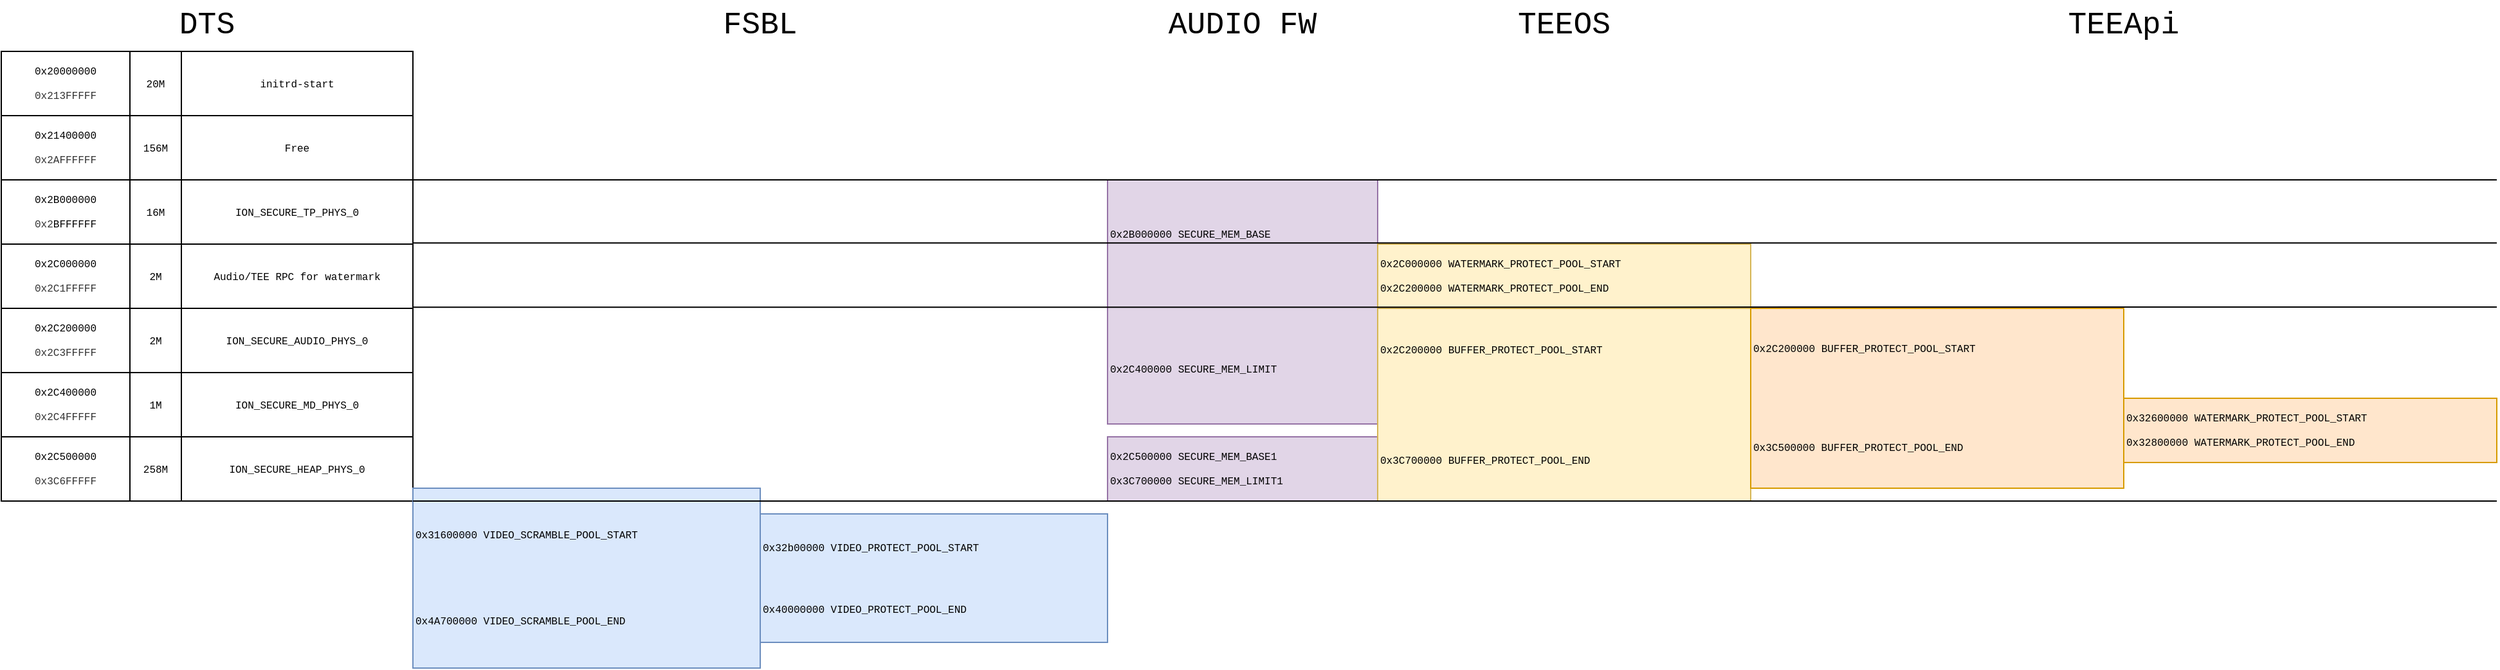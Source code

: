 <mxfile version="13.6.2" type="github">
  <diagram id="UTyAhirFjyfTks6gn7U7" name="Page-1">
    <mxGraphModel dx="1694" dy="976" grid="1" gridSize="10" guides="1" tooltips="1" connect="1" arrows="1" fold="1" page="1" pageScale="1" pageWidth="4681" pageHeight="3300" math="0" shadow="0">
      <root>
        <mxCell id="0" />
        <mxCell id="1" parent="0" />
        <mxCell id="6BlfWYlAVQmWLPlQeWkO-1" value="0x20000000&lt;br style=&quot;font-size: 8px;&quot;&gt;&lt;br style=&quot;font-size: 8px;&quot;&gt;&lt;span style=&quot;color: rgb(51, 51, 51); font-size: 8px; text-align: left; background-color: rgb(255, 255, 255);&quot;&gt;0x&lt;/span&gt;&lt;font color=&quot;#333333&quot; style=&quot;font-size: 8px;&quot;&gt;213FFFFF&lt;/font&gt;" style="rounded=0;whiteSpace=wrap;html=1;fontSize=8;fontFamily=Courier New;" vertex="1" parent="1">
          <mxGeometry x="40" y="40" width="100" height="50" as="geometry" />
        </mxCell>
        <mxCell id="6BlfWYlAVQmWLPlQeWkO-2" value="initrd-start" style="rounded=0;whiteSpace=wrap;html=1;fontFamily=Courier New;fontSize=8;" vertex="1" parent="1">
          <mxGeometry x="180" y="40" width="180" height="50" as="geometry" />
        </mxCell>
        <mxCell id="6BlfWYlAVQmWLPlQeWkO-3" value="20M" style="rounded=0;whiteSpace=wrap;html=1;fontSize=8;fontFamily=Courier New;" vertex="1" parent="1">
          <mxGeometry x="140" y="40" width="40" height="50" as="geometry" />
        </mxCell>
        <mxCell id="6BlfWYlAVQmWLPlQeWkO-4" value="0x2B000000&lt;br style=&quot;font-size: 8px;&quot;&gt;&lt;br style=&quot;font-size: 8px;&quot;&gt;&lt;span style=&quot;color: rgb(51, 51, 51); font-size: 8px; text-align: left; background-color: rgb(255, 255, 255);&quot;&gt;0x&lt;/span&gt;&lt;font color=&quot;#333333&quot; style=&quot;font-size: 8px;&quot;&gt;2&lt;/font&gt;BFFFFFF" style="rounded=0;whiteSpace=wrap;html=1;fontSize=8;fontFamily=Courier New;" vertex="1" parent="1">
          <mxGeometry x="40" y="140" width="100" height="50" as="geometry" />
        </mxCell>
        <mxCell id="6BlfWYlAVQmWLPlQeWkO-5" value="16M" style="rounded=0;whiteSpace=wrap;html=1;fontSize=8;fontFamily=Courier New;" vertex="1" parent="1">
          <mxGeometry x="140" y="140" width="40" height="50" as="geometry" />
        </mxCell>
        <mxCell id="6BlfWYlAVQmWLPlQeWkO-6" value="ION_SECURE_TP_PHYS_0" style="rounded=0;whiteSpace=wrap;html=1;fontFamily=Courier New;fontSize=8;" vertex="1" parent="1">
          <mxGeometry x="180" y="140" width="180" height="50" as="geometry" />
        </mxCell>
        <mxCell id="6BlfWYlAVQmWLPlQeWkO-7" value="0x2C000000&lt;br style=&quot;font-size: 8px;&quot;&gt;&lt;br style=&quot;font-size: 8px;&quot;&gt;&lt;span style=&quot;color: rgb(51, 51, 51); font-size: 8px; text-align: left; background-color: rgb(255, 255, 255);&quot;&gt;0x&lt;/span&gt;&lt;font color=&quot;#333333&quot; style=&quot;font-size: 8px;&quot;&gt;2C1FFFFF&lt;/font&gt;" style="rounded=0;whiteSpace=wrap;html=1;fontSize=8;fontFamily=Courier New;" vertex="1" parent="1">
          <mxGeometry x="40" y="190" width="100" height="50" as="geometry" />
        </mxCell>
        <mxCell id="6BlfWYlAVQmWLPlQeWkO-8" value="2M" style="rounded=0;whiteSpace=wrap;html=1;fontSize=8;fontFamily=Courier New;" vertex="1" parent="1">
          <mxGeometry x="140" y="190" width="40" height="50" as="geometry" />
        </mxCell>
        <mxCell id="6BlfWYlAVQmWLPlQeWkO-9" value="&lt;span style=&quot;font-size: 8px;&quot;&gt;Audio/TEE RPC for watermark&lt;span style=&quot;font-size: 8px;&quot;&gt;	&lt;/span&gt;&lt;/span&gt;" style="rounded=0;whiteSpace=wrap;html=1;fontFamily=Courier New;fontSize=8;" vertex="1" parent="1">
          <mxGeometry x="180" y="190" width="180" height="50" as="geometry" />
        </mxCell>
        <mxCell id="6BlfWYlAVQmWLPlQeWkO-10" value="0x2C200000&lt;br style=&quot;font-size: 8px;&quot;&gt;&lt;br style=&quot;font-size: 8px;&quot;&gt;&lt;span style=&quot;color: rgb(51, 51, 51); font-size: 8px; text-align: left; background-color: rgb(255, 255, 255);&quot;&gt;0x&lt;/span&gt;&lt;font color=&quot;#333333&quot; style=&quot;font-size: 8px;&quot;&gt;2C3FFFFF&lt;/font&gt;" style="rounded=0;whiteSpace=wrap;html=1;fontSize=8;fontFamily=Courier New;" vertex="1" parent="1">
          <mxGeometry x="40" y="240" width="100" height="50" as="geometry" />
        </mxCell>
        <mxCell id="6BlfWYlAVQmWLPlQeWkO-11" value="2M" style="rounded=0;whiteSpace=wrap;html=1;fontSize=8;fontFamily=Courier New;" vertex="1" parent="1">
          <mxGeometry x="140" y="240" width="40" height="50" as="geometry" />
        </mxCell>
        <mxCell id="6BlfWYlAVQmWLPlQeWkO-12" value="&lt;span style=&quot;font-size: 8px;&quot;&gt;ION_SECURE_AUDIO_PHYS_0&lt;span style=&quot;font-size: 8px;&quot;&gt;	&lt;/span&gt;&lt;/span&gt;" style="rounded=0;whiteSpace=wrap;html=1;fontFamily=Courier New;fontSize=8;" vertex="1" parent="1">
          <mxGeometry x="180" y="240" width="180" height="50" as="geometry" />
        </mxCell>
        <mxCell id="6BlfWYlAVQmWLPlQeWkO-13" value="0x2C400000&lt;br style=&quot;font-size: 8px;&quot;&gt;&lt;br style=&quot;font-size: 8px;&quot;&gt;&lt;span style=&quot;color: rgb(51, 51, 51); font-size: 8px; text-align: left; background-color: rgb(255, 255, 255);&quot;&gt;0x&lt;/span&gt;&lt;font color=&quot;#333333&quot; style=&quot;font-size: 8px;&quot;&gt;2C4FFFFF&lt;/font&gt;" style="rounded=0;whiteSpace=wrap;html=1;fontSize=8;fontFamily=Courier New;" vertex="1" parent="1">
          <mxGeometry x="40" y="290" width="100" height="50" as="geometry" />
        </mxCell>
        <mxCell id="6BlfWYlAVQmWLPlQeWkO-14" value="1M" style="rounded=0;whiteSpace=wrap;html=1;fontSize=8;fontFamily=Courier New;" vertex="1" parent="1">
          <mxGeometry x="140" y="290" width="40" height="50" as="geometry" />
        </mxCell>
        <mxCell id="6BlfWYlAVQmWLPlQeWkO-15" value="&lt;span style=&quot;font-size: 8px;&quot;&gt;ION_SECURE_MD_PHYS_0&lt;span style=&quot;font-size: 8px;&quot;&gt;	&lt;/span&gt;&lt;/span&gt;" style="rounded=0;whiteSpace=wrap;html=1;fontFamily=Courier New;fontSize=8;" vertex="1" parent="1">
          <mxGeometry x="180" y="290" width="180" height="50" as="geometry" />
        </mxCell>
        <mxCell id="6BlfWYlAVQmWLPlQeWkO-16" value="0x2C500000&lt;br style=&quot;font-size: 8px;&quot;&gt;&lt;br style=&quot;font-size: 8px;&quot;&gt;&lt;span style=&quot;color: rgb(51, 51, 51); font-size: 8px; text-align: left; background-color: rgb(255, 255, 255);&quot;&gt;0x3C6&lt;/span&gt;&lt;font color=&quot;#333333&quot; style=&quot;font-size: 8px;&quot;&gt;FFFFF&lt;/font&gt;" style="rounded=0;whiteSpace=wrap;html=1;fontSize=8;fontFamily=Courier New;" vertex="1" parent="1">
          <mxGeometry x="40" y="340" width="100" height="50" as="geometry" />
        </mxCell>
        <mxCell id="6BlfWYlAVQmWLPlQeWkO-17" value="258M" style="rounded=0;whiteSpace=wrap;html=1;fontSize=8;fontFamily=Courier New;" vertex="1" parent="1">
          <mxGeometry x="140" y="340" width="40" height="50" as="geometry" />
        </mxCell>
        <mxCell id="6BlfWYlAVQmWLPlQeWkO-18" value="&lt;span style=&quot;font-size: 8px;&quot;&gt;ION_SECURE_HEAP_PHYS_0&lt;/span&gt;" style="rounded=0;whiteSpace=wrap;html=1;fontFamily=Courier New;fontSize=8;" vertex="1" parent="1">
          <mxGeometry x="180" y="340" width="180" height="50" as="geometry" />
        </mxCell>
        <mxCell id="6BlfWYlAVQmWLPlQeWkO-19" value="0x21400000&lt;br style=&quot;font-size: 8px;&quot;&gt;&lt;br style=&quot;font-size: 8px;&quot;&gt;&lt;span style=&quot;color: rgb(51, 51, 51); font-size: 8px; text-align: left; background-color: rgb(255, 255, 255);&quot;&gt;0x&lt;/span&gt;&lt;font color=&quot;#333333&quot; style=&quot;font-size: 8px;&quot;&gt;2AFFFFFF&lt;/font&gt;" style="rounded=0;whiteSpace=wrap;html=1;fontSize=8;fontFamily=Courier New;" vertex="1" parent="1">
          <mxGeometry x="40" y="90" width="100" height="50" as="geometry" />
        </mxCell>
        <mxCell id="6BlfWYlAVQmWLPlQeWkO-20" value="156M" style="rounded=0;whiteSpace=wrap;html=1;fontSize=8;fontFamily=Courier New;" vertex="1" parent="1">
          <mxGeometry x="140" y="90" width="40" height="50" as="geometry" />
        </mxCell>
        <mxCell id="6BlfWYlAVQmWLPlQeWkO-21" value="Free" style="rounded=0;whiteSpace=wrap;html=1;fontFamily=Courier New;fontSize=8;" vertex="1" parent="1">
          <mxGeometry x="180" y="90" width="180" height="50" as="geometry" />
        </mxCell>
        <mxCell id="6BlfWYlAVQmWLPlQeWkO-23" value="&lt;span style=&quot;font-size: 8px&quot;&gt;0x32b00000 VIDEO_PROTECT_POOL_START&lt;/span&gt;&lt;br style=&quot;font-size: 8px&quot;&gt;&lt;br&gt;&lt;br&gt;&lt;br style=&quot;font-size: 8px&quot;&gt;&lt;br style=&quot;font-size: 8px&quot;&gt;&lt;span style=&quot;font-size: 8px&quot;&gt;0x40000000 VIDEO_PROTECT_POOL_END&lt;/span&gt;" style="rounded=0;whiteSpace=wrap;html=1;fontFamily=Courier New;fontSize=8;align=left;fillColor=#dae8fc;strokeColor=#6c8ebf;" vertex="1" parent="1">
          <mxGeometry x="630" y="400" width="270" height="100" as="geometry" />
        </mxCell>
        <mxCell id="6BlfWYlAVQmWLPlQeWkO-24" value="&lt;span style=&quot;font-size: 8px&quot;&gt;0x31600000&amp;nbsp;VIDEO_SCRAMBLE_POOL_START&lt;/span&gt;&lt;br style=&quot;font-size: 8px&quot;&gt;&lt;br style=&quot;font-size: 8px&quot;&gt;&lt;br&gt;&lt;br&gt;&lt;br&gt;&lt;br&gt;&lt;br style=&quot;font-size: 8px&quot;&gt;&lt;span style=&quot;font-size: 8px&quot;&gt;0x4A700000&amp;nbsp;VIDEO_SCRAMBLE_POOL_END&lt;/span&gt;" style="rounded=0;whiteSpace=wrap;html=1;fontFamily=Courier New;fontSize=8;align=left;fillColor=#dae8fc;strokeColor=#6c8ebf;" vertex="1" parent="1">
          <mxGeometry x="360" y="380" width="270" height="140" as="geometry" />
        </mxCell>
        <mxCell id="6BlfWYlAVQmWLPlQeWkO-26" value="&lt;span style=&quot;font-size: 8px&quot;&gt;0x2B000000&amp;nbsp;&lt;/span&gt;&lt;span style=&quot;font-size: 8px&quot;&gt;SECURE_MEM_BASE&lt;/span&gt;&lt;br style=&quot;font-size: 8px&quot;&gt;&lt;br&gt;&lt;br&gt;&lt;br&gt;&lt;br&gt;&lt;br&gt;&lt;br&gt;&lt;br&gt;&lt;br&gt;&lt;br style=&quot;font-size: 8px&quot;&gt;&lt;br style=&quot;font-size: 8px&quot;&gt;&lt;span style=&quot;font-size: 8px&quot;&gt;0x2C400000&amp;nbsp;&lt;/span&gt;&lt;span style=&quot;font-size: 8px&quot;&gt;SECURE_MEM_LIMIT&lt;/span&gt;" style="rounded=0;whiteSpace=wrap;html=1;fontFamily=Courier New;fontSize=8;align=left;fillColor=#e1d5e7;strokeColor=#9673a6;" vertex="1" parent="1">
          <mxGeometry x="900" y="140" width="210" height="190" as="geometry" />
        </mxCell>
        <mxCell id="6BlfWYlAVQmWLPlQeWkO-27" value="&lt;span style=&quot;font-size: 8px&quot;&gt;0x2C500000&amp;nbsp;&lt;/span&gt;&lt;span style=&quot;font-size: 8px&quot;&gt;SECURE_MEM_BASE1&lt;/span&gt;&lt;br style=&quot;font-size: 8px&quot;&gt;&lt;br style=&quot;font-size: 8px&quot;&gt;&lt;span style=&quot;font-size: 8px&quot;&gt;0x3C700000&amp;nbsp;&lt;/span&gt;&lt;span style=&quot;font-size: 8px&quot;&gt;SECURE_MEM_LIMIT1&lt;/span&gt;" style="rounded=0;whiteSpace=wrap;html=1;fontFamily=Courier New;fontSize=8;align=left;fillColor=#e1d5e7;strokeColor=#9673a6;" vertex="1" parent="1">
          <mxGeometry x="900" y="340" width="210" height="50" as="geometry" />
        </mxCell>
        <mxCell id="6BlfWYlAVQmWLPlQeWkO-28" value="&lt;span style=&quot;font-size: 8px&quot;&gt;0x2C200000&amp;nbsp;&lt;/span&gt;&lt;span style=&quot;font-size: 8px&quot;&gt;BUFFER_PROTECT_POOL_START&lt;/span&gt;&lt;br style=&quot;font-size: 8px&quot;&gt;&lt;br&gt;&lt;br&gt;&lt;br&gt;&lt;br&gt;&lt;br&gt;&lt;br&gt;&lt;br style=&quot;font-size: 8px&quot;&gt;&lt;br style=&quot;font-size: 8px&quot;&gt;&lt;span style=&quot;font-size: 8px&quot;&gt;0x3C700000&amp;nbsp;&lt;/span&gt;&lt;span style=&quot;font-size: 8px&quot;&gt;BUFFER_PROTECT_POOL_END&lt;/span&gt;" style="rounded=0;whiteSpace=wrap;html=1;fontFamily=Courier New;fontSize=8;align=left;fillColor=#fff2cc;strokeColor=#d6b656;" vertex="1" parent="1">
          <mxGeometry x="1110" y="240" width="290" height="150" as="geometry" />
        </mxCell>
        <mxCell id="6BlfWYlAVQmWLPlQeWkO-29" value="&lt;span style=&quot;font-size: 8px&quot;&gt;0x2C000000&amp;nbsp;&lt;/span&gt;&lt;span style=&quot;font-size: 8px&quot;&gt;WATERMARK_PROTECT_POOL_START&lt;/span&gt;&lt;br style=&quot;font-size: 8px&quot;&gt;&lt;br style=&quot;font-size: 8px&quot;&gt;&lt;span style=&quot;font-size: 8px&quot;&gt;0x2C200000&amp;nbsp;&lt;/span&gt;&lt;span style=&quot;font-size: 8px&quot;&gt;WATERMARK_PROTECT_POOL_END&lt;/span&gt;" style="rounded=0;whiteSpace=wrap;html=1;fontFamily=Courier New;fontSize=8;align=left;fillColor=#fff2cc;strokeColor=#d6b656;" vertex="1" parent="1">
          <mxGeometry x="1110" y="190" width="290" height="50" as="geometry" />
        </mxCell>
        <mxCell id="6BlfWYlAVQmWLPlQeWkO-30" value="&lt;span style=&quot;font-size: 8px&quot;&gt;0x2C200000&amp;nbsp;&lt;/span&gt;&lt;span style=&quot;font-size: 8px&quot;&gt;BUFFER_PROTECT_POOL_START&lt;/span&gt;&lt;br style=&quot;font-size: 8px&quot;&gt;&lt;br&gt;&lt;br&gt;&lt;br&gt;&lt;br&gt;&lt;br&gt;&lt;br&gt;&lt;br style=&quot;font-size: 8px&quot;&gt;&lt;span style=&quot;font-size: 8px&quot;&gt;0x3C500000&amp;nbsp;BUFFER_PROTECT_POOL_END&lt;/span&gt;" style="rounded=0;whiteSpace=wrap;html=1;fontFamily=Courier New;fontSize=8;align=left;fillColor=#ffe6cc;strokeColor=#d79b00;" vertex="1" parent="1">
          <mxGeometry x="1400" y="240" width="290" height="140" as="geometry" />
        </mxCell>
        <mxCell id="6BlfWYlAVQmWLPlQeWkO-31" value="&lt;span style=&quot;font-size: 8px&quot;&gt;0x32600000&amp;nbsp;&lt;/span&gt;&lt;span style=&quot;font-size: 8px&quot;&gt;WATERMARK_PROTECT_POOL_START&lt;/span&gt;&lt;br style=&quot;font-size: 8px&quot;&gt;&lt;br style=&quot;font-size: 8px&quot;&gt;&lt;span style=&quot;font-size: 8px&quot;&gt;0x32800000&amp;nbsp;&lt;/span&gt;&lt;span style=&quot;font-size: 8px&quot;&gt;WATERMARK_PROTECT_POOL_END&lt;/span&gt;" style="rounded=0;whiteSpace=wrap;html=1;fontFamily=Courier New;fontSize=8;align=left;fillColor=#ffe6cc;strokeColor=#d79b00;" vertex="1" parent="1">
          <mxGeometry x="1690" y="310" width="290" height="50" as="geometry" />
        </mxCell>
        <mxCell id="6BlfWYlAVQmWLPlQeWkO-32" value="" style="endArrow=none;html=1;fontFamily=Courier New;fontSize=8;" edge="1" parent="1">
          <mxGeometry width="50" height="50" relative="1" as="geometry">
            <mxPoint x="360" y="140" as="sourcePoint" />
            <mxPoint x="1980" y="140" as="targetPoint" />
          </mxGeometry>
        </mxCell>
        <mxCell id="6BlfWYlAVQmWLPlQeWkO-33" value="" style="endArrow=none;html=1;fontFamily=Courier New;fontSize=8;" edge="1" parent="1">
          <mxGeometry width="50" height="50" relative="1" as="geometry">
            <mxPoint x="360" y="239.17" as="sourcePoint" />
            <mxPoint x="1980" y="239" as="targetPoint" />
          </mxGeometry>
        </mxCell>
        <mxCell id="6BlfWYlAVQmWLPlQeWkO-34" value="" style="endArrow=none;html=1;fontFamily=Courier New;fontSize=8;" edge="1" parent="1">
          <mxGeometry width="50" height="50" relative="1" as="geometry">
            <mxPoint x="360" y="390.0" as="sourcePoint" />
            <mxPoint x="1980" y="390" as="targetPoint" />
          </mxGeometry>
        </mxCell>
        <mxCell id="6BlfWYlAVQmWLPlQeWkO-35" value="" style="endArrow=none;html=1;fontFamily=Courier New;fontSize=8;" edge="1" parent="1">
          <mxGeometry width="50" height="50" relative="1" as="geometry">
            <mxPoint x="360" y="189.17" as="sourcePoint" />
            <mxPoint x="1980.0" y="189.17" as="targetPoint" />
          </mxGeometry>
        </mxCell>
        <mxCell id="6BlfWYlAVQmWLPlQeWkO-36" value="DTS" style="text;html=1;strokeColor=none;fillColor=none;align=center;verticalAlign=middle;whiteSpace=wrap;rounded=0;fontFamily=Courier New;fontSize=24;" vertex="1" parent="1">
          <mxGeometry x="40" width="320" height="40" as="geometry" />
        </mxCell>
        <mxCell id="6BlfWYlAVQmWLPlQeWkO-37" value="FSBL" style="text;html=1;strokeColor=none;fillColor=none;align=center;verticalAlign=middle;whiteSpace=wrap;rounded=0;fontFamily=Courier New;fontSize=24;" vertex="1" parent="1">
          <mxGeometry x="360" width="540" height="40" as="geometry" />
        </mxCell>
        <mxCell id="6BlfWYlAVQmWLPlQeWkO-38" value="AUDIO FW" style="text;html=1;strokeColor=none;fillColor=none;align=center;verticalAlign=middle;whiteSpace=wrap;rounded=0;fontFamily=Courier New;fontSize=24;" vertex="1" parent="1">
          <mxGeometry x="900" width="210" height="40" as="geometry" />
        </mxCell>
        <mxCell id="6BlfWYlAVQmWLPlQeWkO-39" value="TEEOS" style="text;html=1;strokeColor=none;fillColor=none;align=center;verticalAlign=middle;whiteSpace=wrap;rounded=0;fontFamily=Courier New;fontSize=24;" vertex="1" parent="1">
          <mxGeometry x="1110" width="290" height="40" as="geometry" />
        </mxCell>
        <mxCell id="6BlfWYlAVQmWLPlQeWkO-40" value="TEEApi" style="text;html=1;align=center;verticalAlign=middle;whiteSpace=wrap;rounded=0;fontFamily=Courier New;fontSize=24;" vertex="1" parent="1">
          <mxGeometry x="1400" width="580" height="40" as="geometry" />
        </mxCell>
      </root>
    </mxGraphModel>
  </diagram>
</mxfile>
